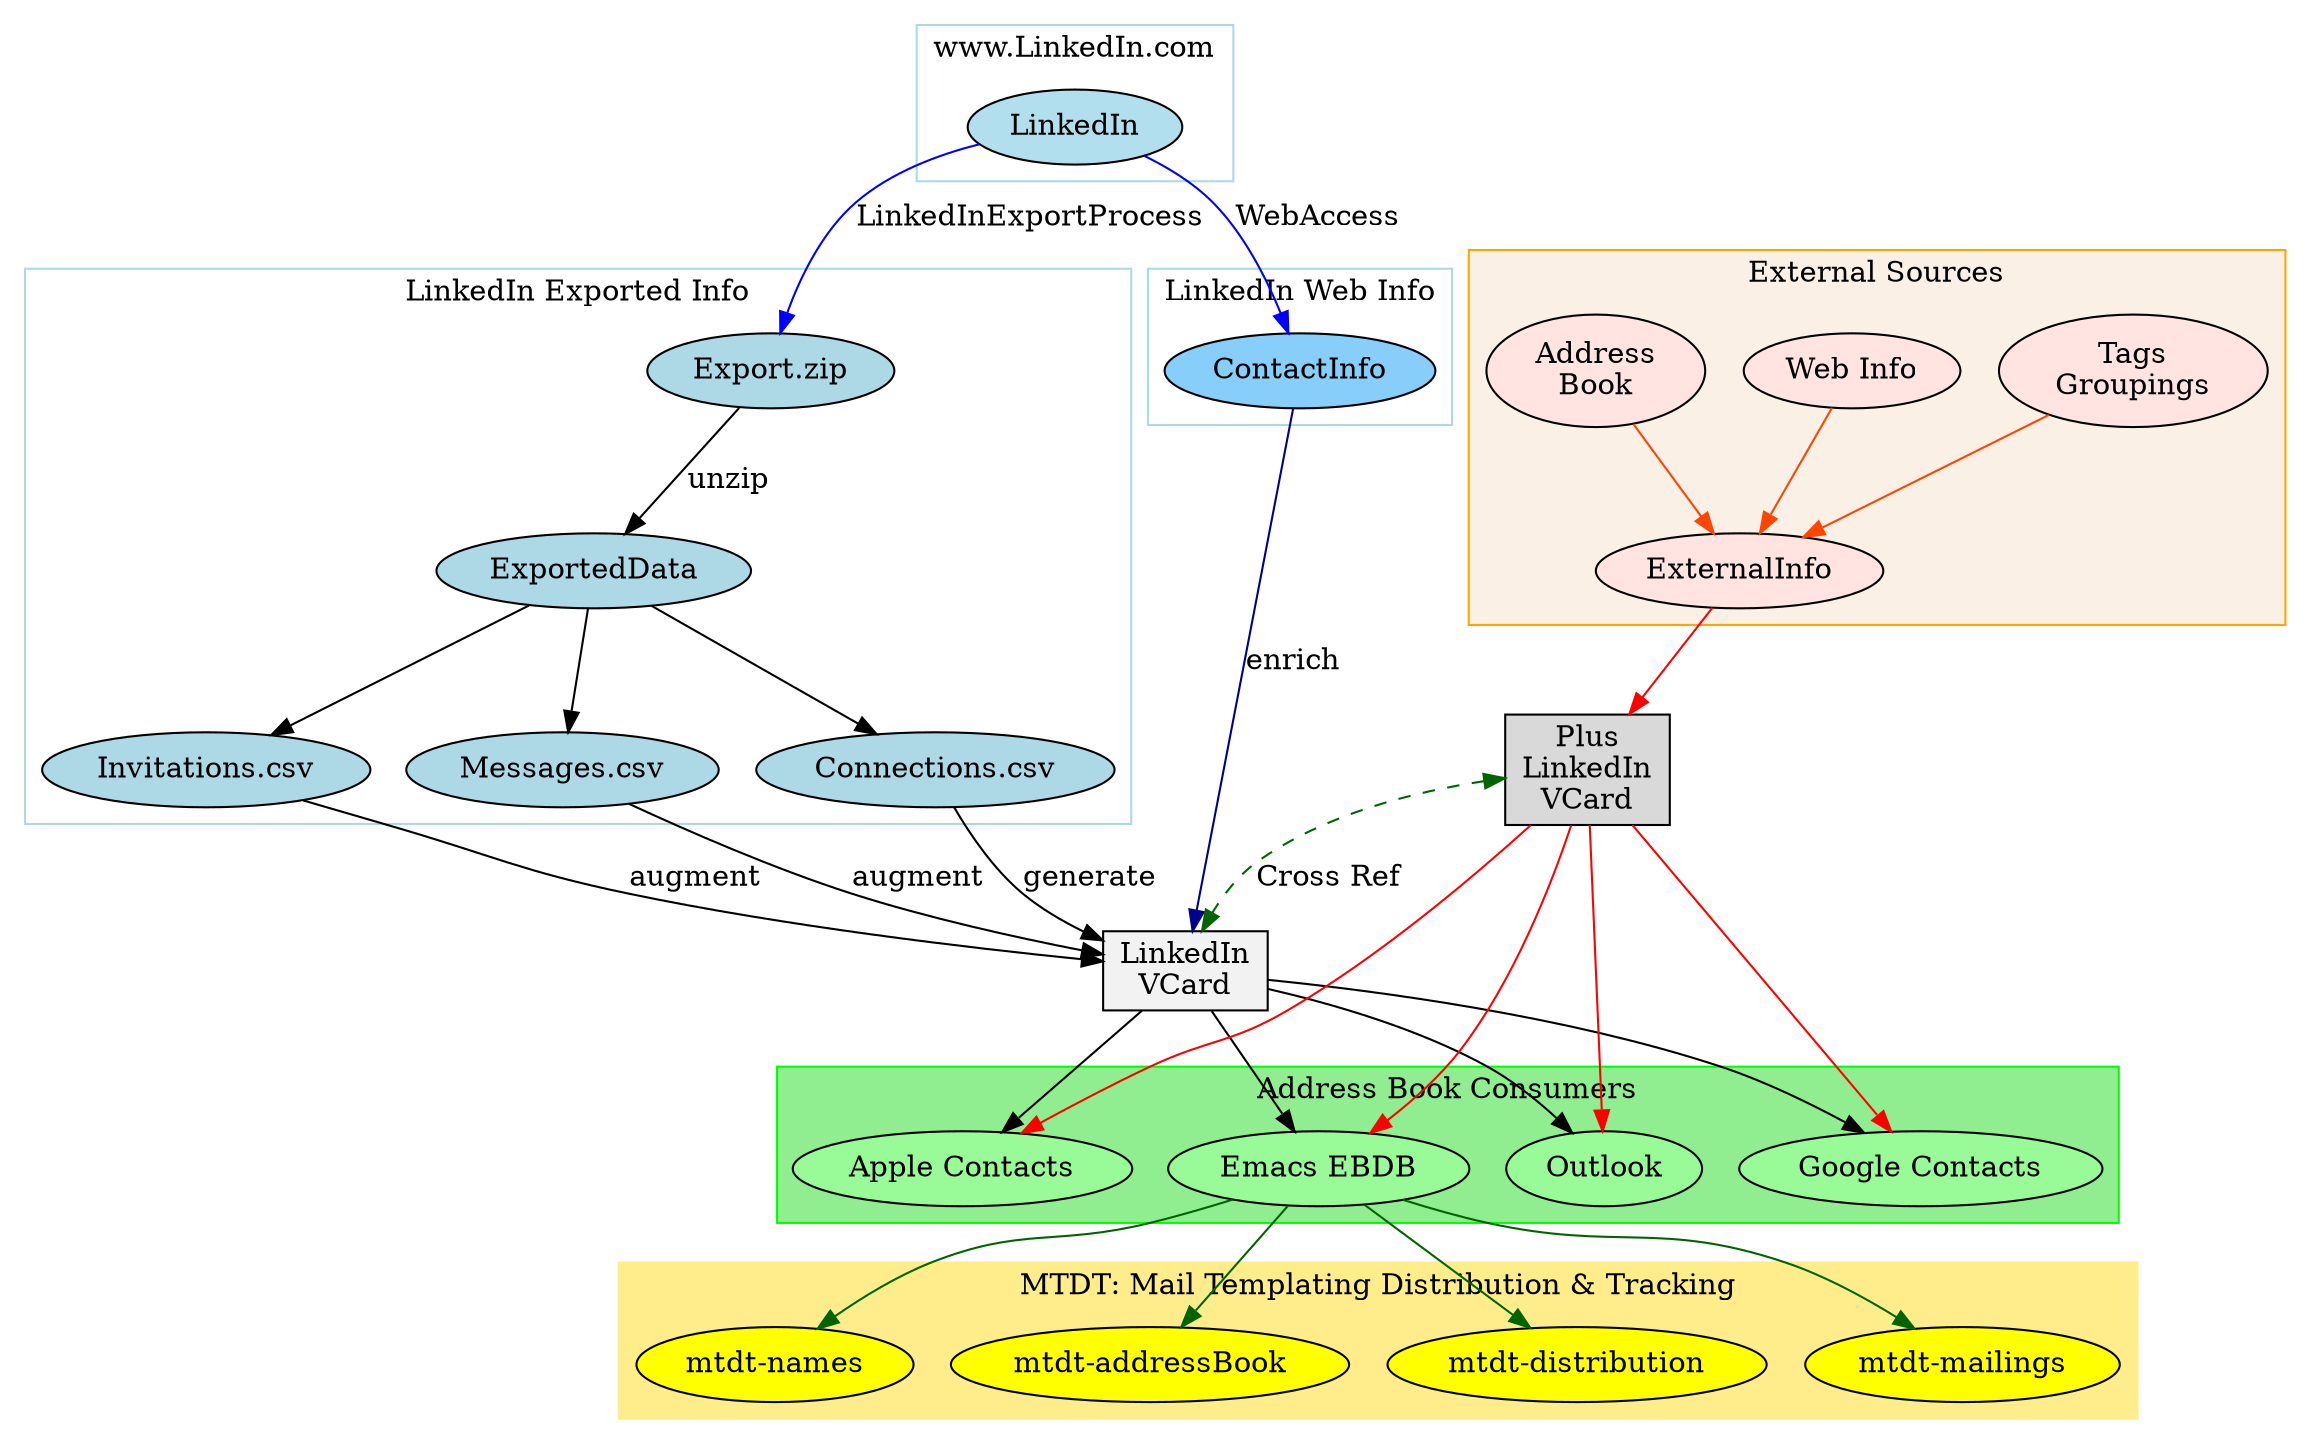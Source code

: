 digraph {
	graph [bb="0,0,1097,684.74"];
	node [label="\N"];
	subgraph cluster_linkedin {
		graph [bb="436,601.74,588,676.74",
			color=lightblue,
			label="www.LinkedIn.com",
			lheight=0.21,
			lp="512,665.24",
			lwidth=1.89
		];
		LinkedIn	[fillcolor=lightblue2,
			height=0.5,
			pos="512,627.74",
			style=filled,
			width=1.4263];
	}
	subgraph cluster_exported {
		graph [bb="8,293.5,539,559.87",
			color=lightblue,
			label="LinkedIn Exported Info",
			lheight=0.21,
			lp="273.5,548.37",
			lwidth=2.31
		];
		"Export.zip"	[fillcolor=lightblue,
			height=0.5,
			pos="366,510.87",
			style=filled,
			width=1.6429];
		ExportedData	[fillcolor=lightblue,
			height=0.5,
			pos="281,415",
			style=filled,
			width=2.0943];
		"Export.zip" -> ExportedData	[label=unzip,
			lp="346,458.5",
			pos="e,296.35,432.95 350.8,493.09 337.59,478.5 318.27,457.16 303.3,440.63"];
		"Connections.csv"	[fillcolor=lightblue,
			height=0.5,
			pos="445,319.5",
			style=filled,
			width=2.3831];
		ExportedData -> "Connections.csv"	[pos="e,416.77,336.6 308.82,398.14 336.07,382.6 377.76,358.83 407.84,341.69"];
		"Invitations.csv"	[fillcolor=lightblue,
			height=0.5,
			pos="95,319.5",
			style=filled,
			width=2.1845];
		ExportedData -> "Invitations.csv"	[pos="e,126.07,336.12 250.29,398.56 218.88,382.77 169.93,358.17 135.4,340.81"];
		"Messages.csv"	[fillcolor=lightblue,
			height=0.5,
			pos="266,319.5",
			style=filled,
			width=2.0762];
		ExportedData -> "Messages.csv"	[pos="e,268.73,337.54 278.25,396.85 276.05,383.14 272.93,363.67 270.38,347.82"];
	}
	subgraph cluster_web {
		graph [bb="547,484.87,693,559.87",
			color=lightblue,
			label="LinkedIn Web Info",
			lheight=0.21,
			lp="620,548.37",
			lwidth=1.81
		];
		ContactInfo	[fillcolor=lightskyblue,
			height=0.5,
			pos="620,510.87",
			style=filled,
			width=1.8054];
	}
	subgraph cluster_external {
		graph [bb="701,389,1089,568.74",
			color=orange,
			fillcolor=linen,
			label="External Sources",
			lheight=0.21,
			lp="895,557.24",
			lwidth=1.72,
			style=filled
		];
		External	[fillcolor=mistyrose,
			height=0.5,
			label="Web Info",
			pos="883,510.87",
			style=filled,
			width=1.4443];
		ExternalInfo	[fillcolor=mistyrose,
			height=0.5,
			pos="830,415",
			style=filled,
			width=1.9137];
		External -> ExternalInfo	[color=orangered,
			pos="e,839.57,432.95 873.52,493.09 865.51,478.89 853.89,458.32 844.68,441.99"];
		ExtAddrBook	[fillcolor=mistyrose,
			height=0.74639,
			label="Address
Book",
			pos="761,510.87",
			style=filled,
			width=1.4535];
		ExtAddrBook -> ExternalInfo	[color=orangered,
			pos="e,817.64,432.81 779.13,485.21 789.09,471.66 801.41,454.89 811.44,441.25"];
		ExtTags	[fillcolor=mistyrose,
			height=0.74639,
			label="Tags
Groupings",
			pos="1017,510.87",
			style=filled,
			width=1.7874];
		ExtTags -> ExternalInfo	[color=orangered,
			pos="e,860.51,431.32 976.88,489.73 945.14,473.8 901.05,451.66 869.47,435.81"];
	}
	subgraph cluster_consumers {
		graph [bb="369,102,1013,177",
			color=green,
			fillcolor=lightgreen,
			label="Address Book Consumers",
			lheight=0.21,
			lp="691,165.5",
			lwidth=2.54,
			style=filled
		];
		Outlook	[fillcolor=palegreen,
			height=0.5,
			pos="766,128",
			style=filled,
			width=1.2999];
		GoogleContacts	[fillcolor=palegreen,
			height=0.5,
			label="Google Contacts",
			pos="918,128",
			style=filled,
			width=2.4192];
		AppleContacts	[fillcolor=palegreen,
			height=0.5,
			label="Apple Contacts",
			pos="458,128",
			style=filled,
			width=2.2567];
		ebdb	[fillcolor=palegreen,
			height=0.5,
			label="Emacs EBDB",
			pos="629,128",
			style=filled,
			width=2.004];
	}
	subgraph cluster_mtdt {
		graph [bb="293,8,1019,83",
			color=lightgoldenrod1,
			label="MTDT: Mail Templating Distribution & Tracking",
			lheight=0.21,
			lp="656,71.5",
			lwidth=4.78,
			style=filled
		];
		"mtdt-names"	[fillcolor=yellow,
			height=0.5,
			pos="367,34",
			style=filled,
			width=1.8415];
		"mtdt-addressBook"	[fillcolor=yellow,
			height=0.5,
			pos="547,34",
			style=filled,
			width=2.6539];
		"mtdt-distribution"	[fillcolor=yellow,
			height=0.5,
			pos="752,34",
			style=filled,
			width=2.5276];
		"mtdt-mailings"	[fillcolor=yellow,
			height=0.5,
			pos="936,34",
			style=filled,
			width=2.0943];
	}
	LinkedIn -> "Export.zip"	[color=blue,
		label=LinkedInExportProcess,
		lp="490.5,584.24",
		pos="e,370.56,528.95 466.27,619.55 446.26,614.51 423.62,606 407,591.74 390.78,577.83 380.18,555.91 373.82,538.55"];
	LinkedIn -> ContactInfo	[color=blue,
		label=WebAccess,
		lp="628.5,584.24",
		pos="e,614.42,529 545.46,613.82 556.77,608.28 568.84,600.93 578,591.74 592.98,576.71 603.86,555.23 610.79,538.33"];
	VCard	[fillcolor=gray95,
		height=0.52778,
		label="LinkedIn
VCard",
		pos="565,223",
		shape=box,
		style=filled,
		width=1.0972];
	"Connections.csv" -> VCard	[label=generate,
		lp="519,267.5",
		pos="e,525.42,237.58 453.96,301.55 461.4,288.78 473.02,271.54 487,260 495.63,252.87 505.9,246.83 516.11,241.85"];
	"Invitations.csv" -> VCard	[label=augment,
		lp="330,267.5",
		pos="e,525.34,227.56 141.49,304.8 154.58,300.96 168.84,296.8 182,293 233.5,278.13 245.53,270.94 298,260 373.06,244.35 461.48,233.98 515.37,\
228.55"];
	"Messages.csv" -> VCard	[label=augment,
		lp="437,267.5",
		pos="e,525.36,230.89 297.97,303.13 325.75,290.24 367.35,272.05 405,260 441.34,248.37 483.47,239.05 515.38,232.81"];
	VCard -> Outlook	[pos="e,750.67,145.2 604.59,214.31 634.76,207.38 676.66,195.42 710,177 721.91,170.42 733.58,161.03 743.16,152.3"];
	VCard -> GoogleContacts	[pos="e,890.77,145.29 604.61,218.66 655.85,213.53 747.36,201.61 822,177 842.65,170.19 864.41,159.62 881.99,150.13"];
	VCard -> AppleContacts	[pos="e,477.04,145.55 544.12,203.85 527.24,189.18 503.36,168.42 485.03,152.49"];
	VCard -> ebdb	[pos="e,617.46,145.77 577.64,203.63 587.33,189.55 600.8,169.98 611.52,154.41"];
	ContactInfo -> VCard	[color=darkblue,
		label=enrich,
		lp="617,371.5",
		pos="e,568.47,242.03 616.72,492.84 607.58,445.32 581.71,310.87 570.4,252.09"];
	VCardPlus	[fillcolor=gray85,
		height=0.73611,
		label="Plus
LinkedIn
VCard",
		pos="758,319.5",
		shape=box,
		style=filled,
		width=1.0972];
	ExternalInfo -> VCardPlus	[color=red,
		pos="e,777.82,346.24 817.13,397.28 808,385.43 795.43,369.1 784.22,354.55"];
	VCardPlus -> VCard	[color=darkgreen,
		dir=both,
		label="Cross Ref",
		lp="634,267.5",
		pos="s,718.4,315.44 e,572.93,242.02 708.36,314.04 674.86,308.97 631.08,298.14 599,275 590.42,268.81 583.37,259.73 577.96,250.94",
		style=dashed];
	VCardPlus -> Outlook	[color=red,
		pos="e,765.28,146.03 759.08,292.94 760.58,257.33 763.3,193.03 764.84,156.44"];
	VCardPlus -> GoogleContacts	[color=red,
		pos="e,903.83,145.78 779.58,292.94 810.38,256.47 866.57,189.91 897.03,153.83"];
	VCardPlus -> AppleContacts	[color=red,
		pos="e,486.4,145.1 730.78,292.94 703.04,267.86 657.95,229.76 614,204 586.66,187.98 576.69,190.47 548,177 530.45,168.76 511.44,158.78 \
495.44,150.07"];
	VCardPlus -> ebdb	[color=red,
		pos="e,653.73,145.12 750.15,292.78 740.66,264.44 722.7,218.44 697,185 687.23,172.29 674.06,160.6 661.92,151.23"];
	ebdb -> "mtdt-names"	[color=darkgreen,
		pos="e,387.45,51.234 587.65,113.17 575.01,109.24 561.01,105.16 548,102 501.49,90.699 486.56,100.46 442,83 425.71,76.617 409.16,66.493 \
395.76,57.185"];
	ebdb -> "mtdt-addressBook"	[color=darkgreen,
		pos="e,562.22,52.079 613.96,110.13 601.44,96.078 583.43,75.875 569.24,59.957"];
	ebdb -> "mtdt-distribution"	[color=darkgreen,
		pos="e,729.68,51.695 650.71,110.76 670.4,96.035 699.63,74.172 721.63,57.712"];
	ebdb -> "mtdt-mailings"	[color=darkgreen,
		pos="e,913.26,51.227 669.44,113.07 682.29,109.04 696.63,104.94 710,102 772.19,88.341 791.68,103.4 852,83 870.49,76.748 889.5,66.283 904.75,\
56.717"];
}
